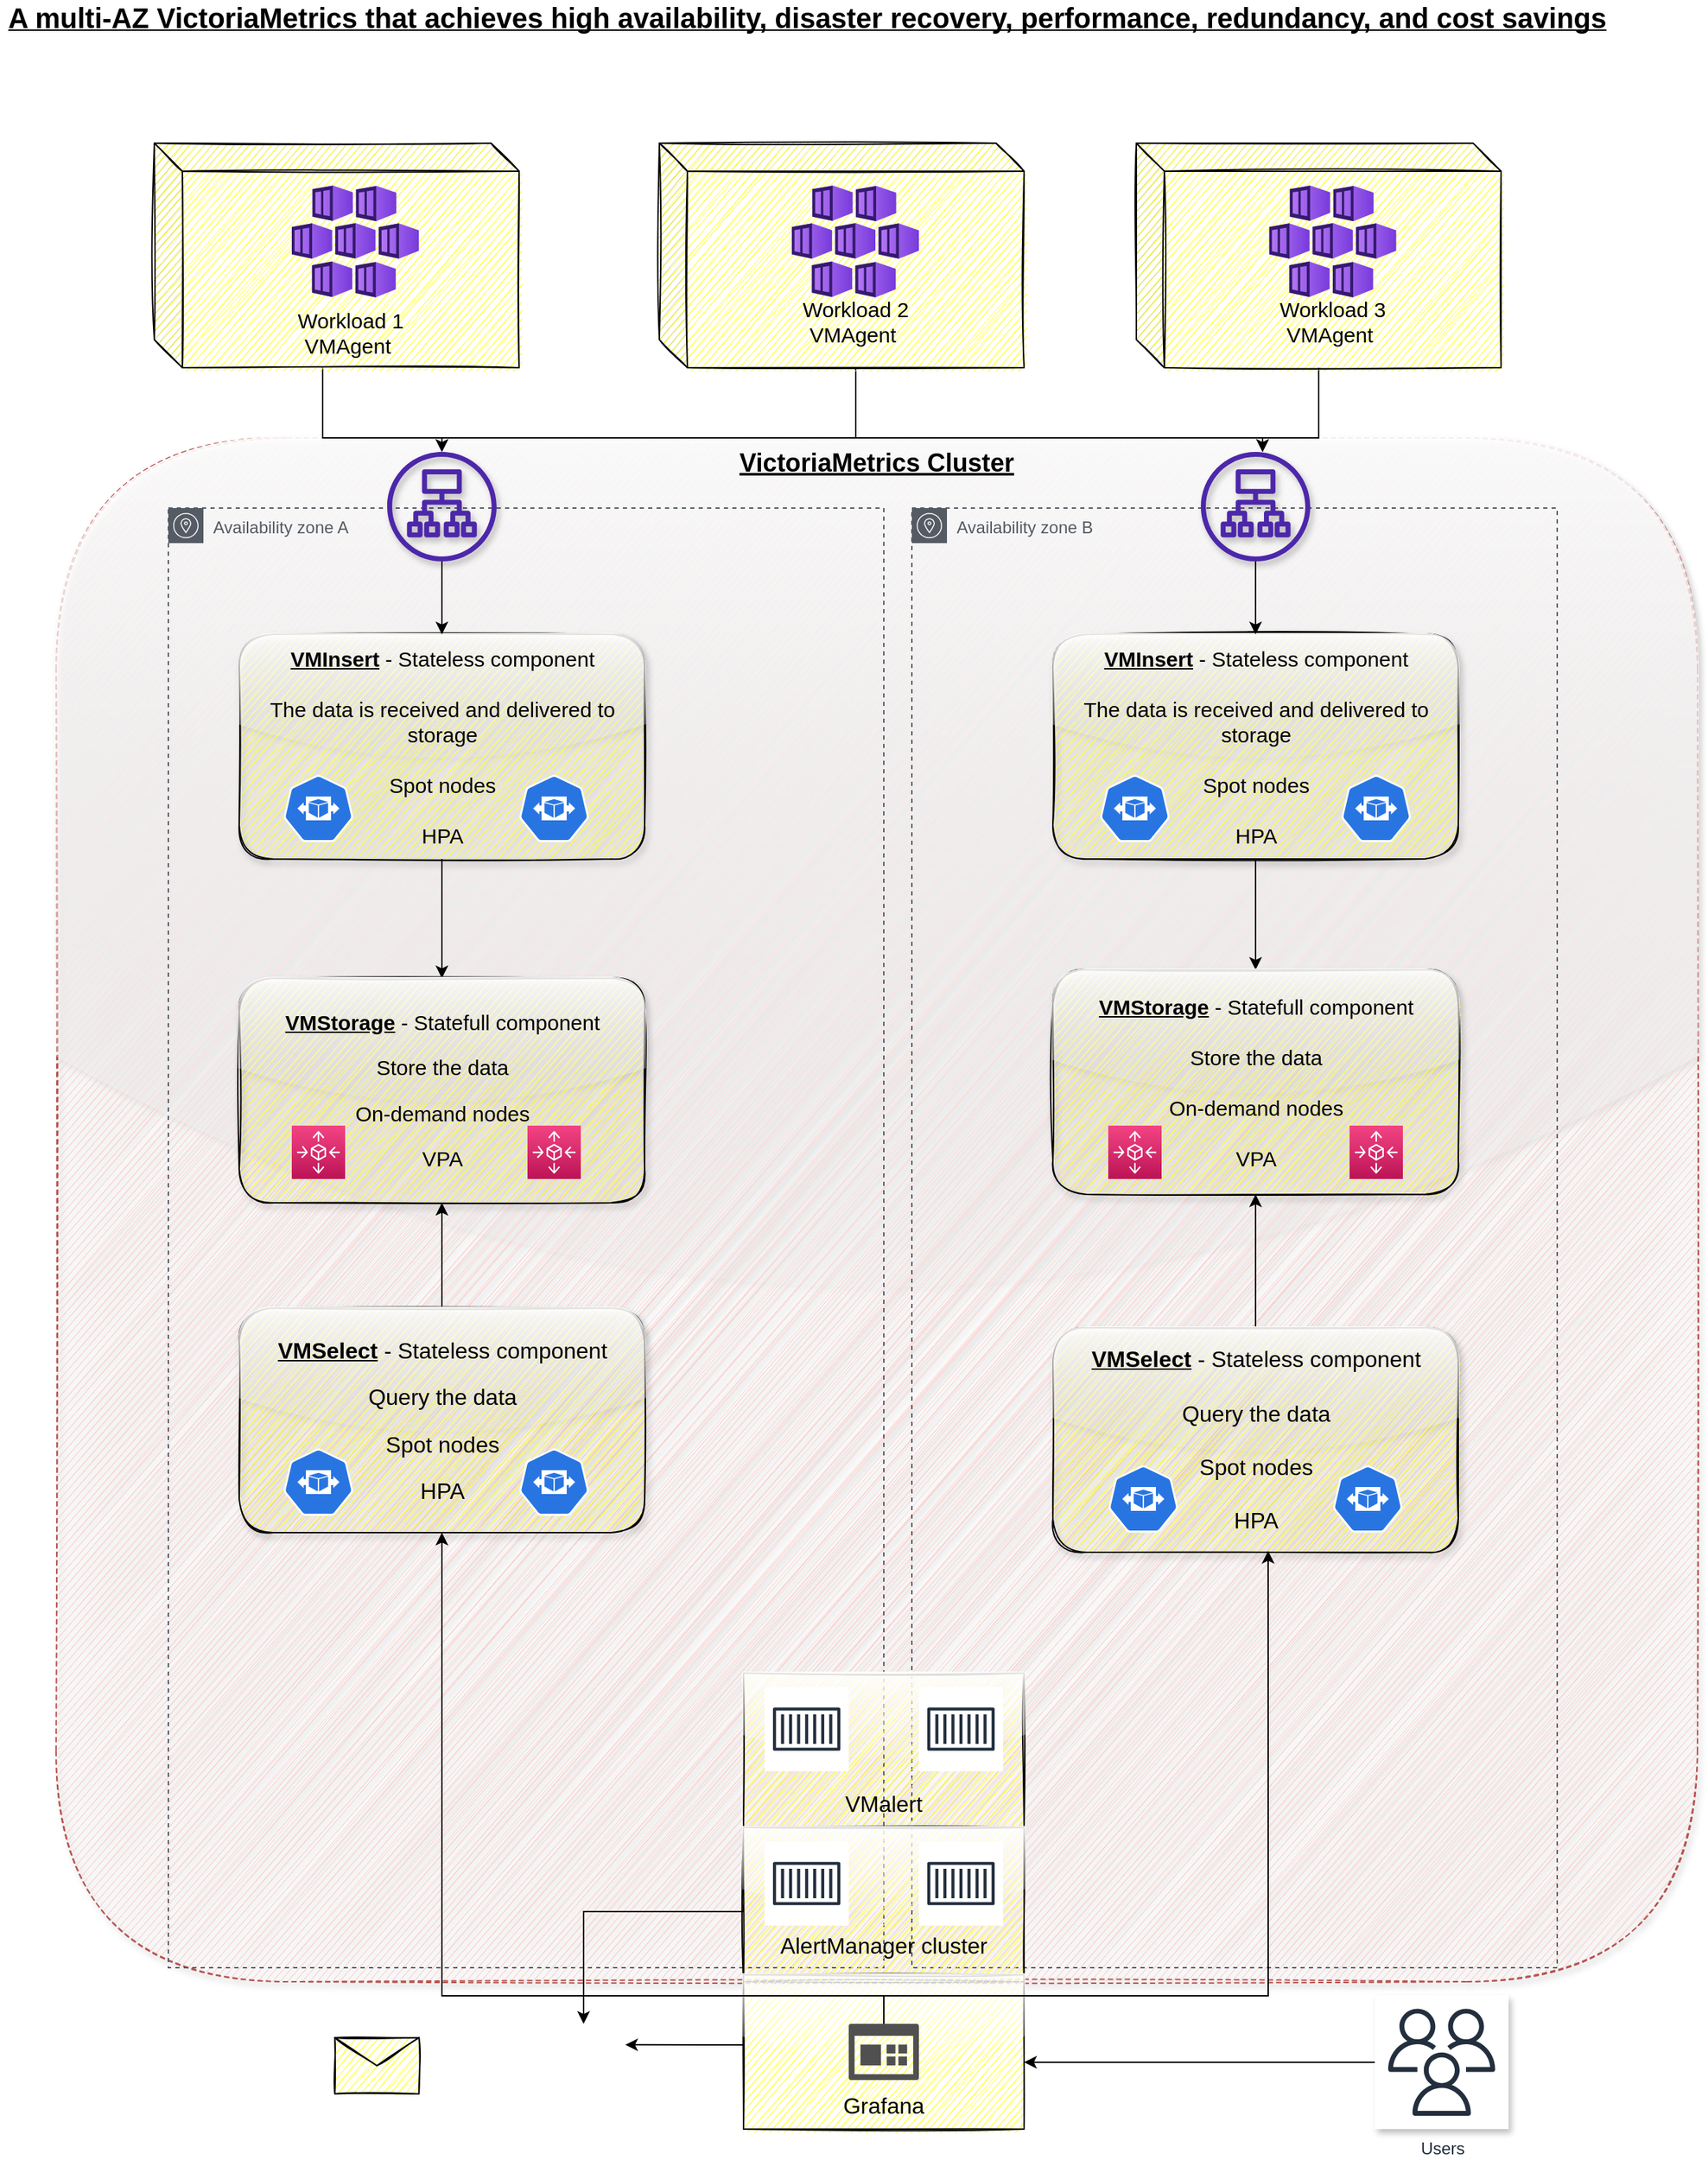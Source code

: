<mxfile version="20.0.4" type="github">
  <diagram id="mzm1uCLJ-yECZfceGPLK" name="Page-1">
    <mxGraphModel dx="1396" dy="1220" grid="1" gridSize="10" guides="1" tooltips="1" connect="1" arrows="1" fold="1" page="1" pageScale="1" pageWidth="850" pageHeight="1100" math="0" shadow="0">
      <root>
        <mxCell id="0" />
        <mxCell id="1" parent="0" />
        <mxCell id="jiQGPhbdGBWs-VhN8DHY-2" value="VictoriaMetrics Cluster" style="fillColor=#f8cecc;strokeColor=#b85450;dashed=1;verticalAlign=top;fontStyle=5;fontSize=18;labelBackgroundColor=none;labelBorderColor=none;shadow=1;sketch=1;glass=1;rounded=1;" parent="1" vertex="1">
          <mxGeometry x="100" y="410" width="1170" height="1100" as="geometry" />
        </mxCell>
        <mxCell id="jiQGPhbdGBWs-VhN8DHY-3" value="Availability zone A" style="sketch=0;outlineConnect=0;gradientColor=none;html=1;whiteSpace=wrap;fontSize=12;fontStyle=0;shape=mxgraph.aws4.group;grIcon=mxgraph.aws4.group_availability_zone;strokeColor=#545B64;fillColor=none;verticalAlign=top;align=left;spacingLeft=30;fontColor=#545B64;dashed=1;" parent="1" vertex="1">
          <mxGeometry x="180" y="460" width="510" height="1040" as="geometry" />
        </mxCell>
        <mxCell id="jiQGPhbdGBWs-VhN8DHY-4" value="Availability zone B" style="sketch=0;outlineConnect=0;gradientColor=none;html=1;whiteSpace=wrap;fontSize=12;fontStyle=0;shape=mxgraph.aws4.group;grIcon=mxgraph.aws4.group_availability_zone;strokeColor=#545B64;fillColor=none;verticalAlign=top;align=left;spacingLeft=30;fontColor=#545B64;dashed=1;" parent="1" vertex="1">
          <mxGeometry x="710" y="460" width="460" height="1040" as="geometry" />
        </mxCell>
        <mxCell id="N0ZJRrUyVGaD3YBeMTVf-1" value="&lt;span id=&quot;docs-internal-guid-602cd3f7-7fff-a77b-c48b-a0fe1a14de39&quot;&gt;&lt;span style=&quot;font-family: Arial; background-color: transparent; font-weight: 700; font-variant-numeric: normal; font-variant-east-asian: normal; text-decoration-line: underline; text-decoration-skip-ink: none; vertical-align: baseline;&quot;&gt;&lt;font style=&quot;font-size: 20px;&quot;&gt;A multi-AZ VictoriaMetrics that achieves high availability, disaster recovery, performance, redundancy, and cost savings&lt;/font&gt;&lt;/span&gt;&lt;/span&gt;" style="text;html=1;align=center;verticalAlign=middle;resizable=0;points=[];autosize=1;strokeColor=none;fillColor=none;" parent="1" vertex="1">
          <mxGeometry x="60" y="100" width="1150" height="20" as="geometry" />
        </mxCell>
        <mxCell id="N0ZJRrUyVGaD3YBeMTVf-71" style="edgeStyle=orthogonalEdgeStyle;rounded=0;orthogonalLoop=1;jettySize=auto;html=1;entryX=0.5;entryY=0;entryDx=0;entryDy=0;" parent="1" source="N0ZJRrUyVGaD3YBeMTVf-5" target="N0ZJRrUyVGaD3YBeMTVf-15" edge="1">
          <mxGeometry relative="1" as="geometry" />
        </mxCell>
        <mxCell id="N0ZJRrUyVGaD3YBeMTVf-5" value="&lt;font style=&quot;font-size: 15px;&quot;&gt;&lt;b&gt;&lt;u&gt;&lt;font style=&quot;font-size: 15px;&quot;&gt;VMInsert&lt;/font&gt;&lt;/u&gt;&lt;/b&gt; - Stateless component&lt;br&gt;&lt;br&gt;The data is received and delivered to storage&lt;br&gt;&lt;br&gt;Spot nodes&lt;br&gt;&lt;br&gt;HPA&lt;/font&gt;" style="whiteSpace=wrap;html=1;fillColor=#FFFF33;rounded=1;shadow=1;glass=1;sketch=1;" parent="1" vertex="1">
          <mxGeometry x="230.5" y="550" width="289" height="160" as="geometry" />
        </mxCell>
        <mxCell id="N0ZJRrUyVGaD3YBeMTVf-15" value="&lt;b style=&quot;font-size: 15px;&quot;&gt;&lt;u&gt;VMStorage&lt;/u&gt;&lt;/b&gt;&lt;span style=&quot;font-size: 15px;&quot;&gt;&amp;nbsp;- Statefull component&lt;/span&gt;&lt;br style=&quot;font-size: 15px;&quot;&gt;&lt;br style=&quot;font-size: 15px;&quot;&gt;&lt;span style=&quot;font-size: 15px;&quot;&gt;Store the data&lt;/span&gt;&lt;br style=&quot;font-size: 15px;&quot;&gt;&lt;br style=&quot;font-size: 15px;&quot;&gt;&lt;span style=&quot;font-size: 15px;&quot;&gt;On-demand nodes&lt;/span&gt;&lt;br style=&quot;font-size: 15px;&quot;&gt;&lt;br style=&quot;font-size: 15px;&quot;&gt;&lt;span style=&quot;font-size: 15px;&quot;&gt;VPA&lt;/span&gt;" style="whiteSpace=wrap;html=1;fillColor=#FFFF33;rounded=1;shadow=1;glass=1;sketch=1;" parent="1" vertex="1">
          <mxGeometry x="230.5" y="795" width="289" height="160" as="geometry" />
        </mxCell>
        <mxCell id="cjwLlfLuLaNwsC6X-Mmd-12" style="edgeStyle=orthogonalEdgeStyle;rounded=0;orthogonalLoop=1;jettySize=auto;html=1;entryX=0.5;entryY=1;entryDx=0;entryDy=0;" edge="1" parent="1" source="N0ZJRrUyVGaD3YBeMTVf-16" target="N0ZJRrUyVGaD3YBeMTVf-15">
          <mxGeometry relative="1" as="geometry" />
        </mxCell>
        <mxCell id="N0ZJRrUyVGaD3YBeMTVf-16" value="&lt;b style=&quot;font-size: 16px;&quot;&gt;&lt;u&gt;VMSelect&lt;/u&gt;&lt;/b&gt;&lt;span style=&quot;font-size: 16px;&quot;&gt;&amp;nbsp;- Stateless component&lt;/span&gt;&lt;br style=&quot;font-size: 16px;&quot;&gt;&lt;br style=&quot;font-size: 16px;&quot;&gt;&lt;span style=&quot;font-size: 16px;&quot;&gt;Query the data&lt;/span&gt;&lt;br style=&quot;font-size: 16px;&quot;&gt;&lt;br style=&quot;font-size: 16px;&quot;&gt;&lt;span style=&quot;font-size: 16px;&quot;&gt;Spot nodes&lt;/span&gt;&lt;br style=&quot;font-size: 16px;&quot;&gt;&lt;br style=&quot;font-size: 16px;&quot;&gt;&lt;span style=&quot;font-size: 16px;&quot;&gt;HPA&lt;/span&gt;" style="whiteSpace=wrap;html=1;fillColor=#FFFF33;rounded=1;shadow=1;glass=1;sketch=1;" parent="1" vertex="1">
          <mxGeometry x="230.5" y="1030" width="289" height="160" as="geometry" />
        </mxCell>
        <mxCell id="N0ZJRrUyVGaD3YBeMTVf-78" style="edgeStyle=orthogonalEdgeStyle;rounded=0;orthogonalLoop=1;jettySize=auto;html=1;entryX=0.5;entryY=0;entryDx=0;entryDy=0;" parent="1" source="N0ZJRrUyVGaD3YBeMTVf-17" target="N0ZJRrUyVGaD3YBeMTVf-20" edge="1">
          <mxGeometry relative="1" as="geometry" />
        </mxCell>
        <mxCell id="N0ZJRrUyVGaD3YBeMTVf-17" value="&lt;font style=&quot;font-size: 15px;&quot;&gt;&lt;b&gt;&lt;u&gt;&lt;font style=&quot;font-size: 15px;&quot;&gt;VMInsert&lt;/font&gt;&lt;/u&gt;&lt;/b&gt; - Stateless component&lt;br&gt;&lt;br&gt;The data is received and delivered to storage&lt;br&gt;&lt;br&gt;Spot nodes&lt;br&gt;&lt;br&gt;HPA&lt;/font&gt;" style="whiteSpace=wrap;html=1;fillColor=#FFFF33;rounded=1;shadow=1;glass=1;sketch=1;" parent="1" vertex="1">
          <mxGeometry x="810.5" y="550" width="289" height="160" as="geometry" />
        </mxCell>
        <mxCell id="N0ZJRrUyVGaD3YBeMTVf-20" value="&lt;font style=&quot;font-size: 15px;&quot;&gt;&lt;b&gt;&lt;u&gt;VMStorage&lt;/u&gt;&lt;/b&gt; - Statefull component&lt;br&gt;&lt;br&gt;Store the data&lt;br&gt;&lt;br&gt;On-demand nodes&lt;br&gt;&lt;br&gt;VPA&lt;/font&gt;" style="whiteSpace=wrap;html=1;fillColor=#FFFF33;rounded=1;shadow=1;glass=1;sketch=1;" parent="1" vertex="1">
          <mxGeometry x="810.5" y="789" width="289" height="160" as="geometry" />
        </mxCell>
        <mxCell id="cjwLlfLuLaNwsC6X-Mmd-11" value="" style="edgeStyle=orthogonalEdgeStyle;rounded=0;orthogonalLoop=1;jettySize=auto;html=1;" edge="1" parent="1" source="N0ZJRrUyVGaD3YBeMTVf-21" target="N0ZJRrUyVGaD3YBeMTVf-20">
          <mxGeometry relative="1" as="geometry" />
        </mxCell>
        <mxCell id="N0ZJRrUyVGaD3YBeMTVf-21" value="&lt;font style=&quot;font-size: 16px;&quot;&gt;&lt;b&gt;&lt;u&gt;VMSelect&lt;/u&gt;&lt;/b&gt; - Stateless component&lt;br&gt;&lt;br&gt;Query the data&lt;br&gt;&lt;br&gt;Spot nodes&lt;br&gt;&lt;br&gt;HPA&lt;/font&gt;" style="whiteSpace=wrap;html=1;fillColor=#FFFF33;rounded=1;shadow=1;glass=1;sketch=1;" parent="1" vertex="1">
          <mxGeometry x="810.5" y="1044" width="289" height="160" as="geometry" />
        </mxCell>
        <mxCell id="N0ZJRrUyVGaD3YBeMTVf-101" style="edgeStyle=orthogonalEdgeStyle;rounded=0;orthogonalLoop=1;jettySize=auto;html=1;fontSize=15;" parent="1" source="N0ZJRrUyVGaD3YBeMTVf-22" target="N0ZJRrUyVGaD3YBeMTVf-88" edge="1">
          <mxGeometry relative="1" as="geometry">
            <Array as="points">
              <mxPoint x="910" y="1567" />
              <mxPoint x="910" y="1567" />
            </Array>
          </mxGeometry>
        </mxCell>
        <mxCell id="N0ZJRrUyVGaD3YBeMTVf-22" value="Users" style="sketch=0;outlineConnect=0;fontColor=#232F3E;gradientColor=none;strokeColor=#232F3E;fillColor=#ffffff;dashed=0;verticalLabelPosition=bottom;verticalAlign=top;align=center;html=1;fontSize=12;fontStyle=0;aspect=fixed;shape=mxgraph.aws4.resourceIcon;resIcon=mxgraph.aws4.users;rounded=1;shadow=1;glass=1;" parent="1" vertex="1">
          <mxGeometry x="1040" y="1519.66" width="95.34" height="95.34" as="geometry" />
        </mxCell>
        <mxCell id="N0ZJRrUyVGaD3YBeMTVf-77" style="edgeStyle=orthogonalEdgeStyle;rounded=0;orthogonalLoop=1;jettySize=auto;html=1;" parent="1" source="N0ZJRrUyVGaD3YBeMTVf-23" target="N0ZJRrUyVGaD3YBeMTVf-17" edge="1">
          <mxGeometry relative="1" as="geometry" />
        </mxCell>
        <mxCell id="N0ZJRrUyVGaD3YBeMTVf-23" value="" style="sketch=0;outlineConnect=0;fontColor=#232F3E;gradientColor=none;fillColor=#4D27AA;strokeColor=none;dashed=0;verticalLabelPosition=bottom;verticalAlign=top;align=center;html=1;fontSize=12;fontStyle=0;aspect=fixed;pointerEvents=1;shape=mxgraph.aws4.application_load_balancer;rounded=1;shadow=1;glass=1;" parent="1" vertex="1">
          <mxGeometry x="916" y="420" width="78" height="78" as="geometry" />
        </mxCell>
        <mxCell id="N0ZJRrUyVGaD3YBeMTVf-70" style="edgeStyle=orthogonalEdgeStyle;rounded=0;orthogonalLoop=1;jettySize=auto;html=1;" parent="1" source="N0ZJRrUyVGaD3YBeMTVf-24" target="N0ZJRrUyVGaD3YBeMTVf-5" edge="1">
          <mxGeometry relative="1" as="geometry" />
        </mxCell>
        <mxCell id="N0ZJRrUyVGaD3YBeMTVf-24" value="" style="sketch=0;outlineConnect=0;fontColor=#232F3E;gradientColor=none;fillColor=#4D27AA;strokeColor=none;dashed=0;verticalLabelPosition=bottom;verticalAlign=top;align=center;html=1;fontSize=12;fontStyle=0;aspect=fixed;pointerEvents=1;shape=mxgraph.aws4.application_load_balancer;rounded=1;shadow=1;glass=1;" parent="1" vertex="1">
          <mxGeometry x="336" y="420" width="78" height="78" as="geometry" />
        </mxCell>
        <mxCell id="N0ZJRrUyVGaD3YBeMTVf-31" value="" style="sketch=0;html=1;dashed=0;whitespace=wrap;fillColor=#2875E2;strokeColor=#ffffff;points=[[0.005,0.63,0],[0.1,0.2,0],[0.9,0.2,0],[0.5,0,0],[0.995,0.63,0],[0.72,0.99,0],[0.5,1,0],[0.28,0.99,0]];shape=mxgraph.kubernetes.icon;prIcon=hpa;rounded=1;shadow=0;glass=1;" parent="1" vertex="1">
          <mxGeometry x="430" y="650" width="50" height="48" as="geometry" />
        </mxCell>
        <mxCell id="N0ZJRrUyVGaD3YBeMTVf-32" value="" style="sketch=0;html=1;dashed=0;whitespace=wrap;fillColor=#2875E2;strokeColor=#ffffff;points=[[0.005,0.63,0],[0.1,0.2,0],[0.9,0.2,0],[0.5,0,0],[0.995,0.63,0],[0.72,0.99,0],[0.5,1,0],[0.28,0.99,0]];shape=mxgraph.kubernetes.icon;prIcon=hpa;rounded=1;shadow=0;glass=1;" parent="1" vertex="1">
          <mxGeometry x="262" y="650" width="50" height="48" as="geometry" />
        </mxCell>
        <mxCell id="N0ZJRrUyVGaD3YBeMTVf-33" value="" style="sketch=0;html=1;dashed=0;whitespace=wrap;fillColor=#2875E2;strokeColor=#ffffff;points=[[0.005,0.63,0],[0.1,0.2,0],[0.9,0.2,0],[0.5,0,0],[0.995,0.63,0],[0.72,0.99,0],[0.5,1,0],[0.28,0.99,0]];shape=mxgraph.kubernetes.icon;prIcon=hpa;rounded=1;shadow=0;glass=1;" parent="1" vertex="1">
          <mxGeometry x="1016" y="650" width="50" height="48" as="geometry" />
        </mxCell>
        <mxCell id="N0ZJRrUyVGaD3YBeMTVf-34" value="" style="sketch=0;html=1;dashed=0;whitespace=wrap;fillColor=#2875E2;strokeColor=#ffffff;points=[[0.005,0.63,0],[0.1,0.2,0],[0.9,0.2,0],[0.5,0,0],[0.995,0.63,0],[0.72,0.99,0],[0.5,1,0],[0.28,0.99,0]];shape=mxgraph.kubernetes.icon;prIcon=hpa;rounded=1;shadow=0;glass=1;" parent="1" vertex="1">
          <mxGeometry x="844" y="650" width="50" height="48" as="geometry" />
        </mxCell>
        <mxCell id="N0ZJRrUyVGaD3YBeMTVf-39" value="" style="sketch=0;html=1;dashed=0;whitespace=wrap;fillColor=#2875E2;strokeColor=#ffffff;points=[[0.005,0.63,0],[0.1,0.2,0],[0.9,0.2,0],[0.5,0,0],[0.995,0.63,0],[0.72,0.99,0],[0.5,1,0],[0.28,0.99,0]];shape=mxgraph.kubernetes.icon;prIcon=hpa;rounded=1;shadow=0;glass=1;" parent="1" vertex="1">
          <mxGeometry x="430" y="1130" width="50" height="48" as="geometry" />
        </mxCell>
        <mxCell id="N0ZJRrUyVGaD3YBeMTVf-40" value="" style="sketch=0;html=1;dashed=0;whitespace=wrap;fillColor=#2875E2;strokeColor=#ffffff;points=[[0.005,0.63,0],[0.1,0.2,0],[0.9,0.2,0],[0.5,0,0],[0.995,0.63,0],[0.72,0.99,0],[0.5,1,0],[0.28,0.99,0]];shape=mxgraph.kubernetes.icon;prIcon=hpa;rounded=1;shadow=0;glass=1;" parent="1" vertex="1">
          <mxGeometry x="262" y="1130" width="50" height="48" as="geometry" />
        </mxCell>
        <mxCell id="N0ZJRrUyVGaD3YBeMTVf-43" value="" style="sketch=0;html=1;dashed=0;whitespace=wrap;fillColor=#2875E2;strokeColor=#ffffff;points=[[0.005,0.63,0],[0.1,0.2,0],[0.9,0.2,0],[0.5,0,0],[0.995,0.63,0],[0.72,0.99,0],[0.5,1,0],[0.28,0.99,0]];shape=mxgraph.kubernetes.icon;prIcon=hpa;rounded=1;shadow=0;glass=1;" parent="1" vertex="1">
          <mxGeometry x="1010" y="1142" width="50" height="48" as="geometry" />
        </mxCell>
        <mxCell id="N0ZJRrUyVGaD3YBeMTVf-44" value="" style="sketch=0;html=1;dashed=0;whitespace=wrap;fillColor=#2875E2;strokeColor=#ffffff;points=[[0.005,0.63,0],[0.1,0.2,0],[0.9,0.2,0],[0.5,0,0],[0.995,0.63,0],[0.72,0.99,0],[0.5,1,0],[0.28,0.99,0]];shape=mxgraph.kubernetes.icon;prIcon=hpa;rounded=1;shadow=0;glass=1;" parent="1" vertex="1">
          <mxGeometry x="850" y="1142" width="50" height="48" as="geometry" />
        </mxCell>
        <mxCell id="N0ZJRrUyVGaD3YBeMTVf-45" value="" style="sketch=0;points=[[0,0,0],[0.25,0,0],[0.5,0,0],[0.75,0,0],[1,0,0],[0,1,0],[0.25,1,0],[0.5,1,0],[0.75,1,0],[1,1,0],[0,0.25,0],[0,0.5,0],[0,0.75,0],[1,0.25,0],[1,0.5,0],[1,0.75,0]];points=[[0,0,0],[0.25,0,0],[0.5,0,0],[0.75,0,0],[1,0,0],[0,1,0],[0.25,1,0],[0.5,1,0],[0.75,1,0],[1,1,0],[0,0.25,0],[0,0.5,0],[0,0.75,0],[1,0.25,0],[1,0.5,0],[1,0.75,0]];outlineConnect=0;fontColor=#232F3E;gradientColor=#F34482;gradientDirection=north;fillColor=#BC1356;strokeColor=#ffffff;dashed=0;verticalLabelPosition=bottom;verticalAlign=top;align=center;html=1;fontSize=12;fontStyle=0;aspect=fixed;shape=mxgraph.aws4.resourceIcon;resIcon=mxgraph.aws4.autoscaling;rounded=1;shadow=0;glass=1;" parent="1" vertex="1">
          <mxGeometry x="268" y="900" width="38" height="38" as="geometry" />
        </mxCell>
        <mxCell id="N0ZJRrUyVGaD3YBeMTVf-46" value="" style="sketch=0;points=[[0,0,0],[0.25,0,0],[0.5,0,0],[0.75,0,0],[1,0,0],[0,1,0],[0.25,1,0],[0.5,1,0],[0.75,1,0],[1,1,0],[0,0.25,0],[0,0.5,0],[0,0.75,0],[1,0.25,0],[1,0.5,0],[1,0.75,0]];points=[[0,0,0],[0.25,0,0],[0.5,0,0],[0.75,0,0],[1,0,0],[0,1,0],[0.25,1,0],[0.5,1,0],[0.75,1,0],[1,1,0],[0,0.25,0],[0,0.5,0],[0,0.75,0],[1,0.25,0],[1,0.5,0],[1,0.75,0]];outlineConnect=0;fontColor=#232F3E;gradientColor=#F34482;gradientDirection=north;fillColor=#BC1356;strokeColor=#ffffff;dashed=0;verticalLabelPosition=bottom;verticalAlign=top;align=center;html=1;fontSize=12;fontStyle=0;aspect=fixed;shape=mxgraph.aws4.resourceIcon;resIcon=mxgraph.aws4.autoscaling;rounded=1;shadow=0;glass=1;" parent="1" vertex="1">
          <mxGeometry x="436" y="900" width="38" height="38" as="geometry" />
        </mxCell>
        <mxCell id="N0ZJRrUyVGaD3YBeMTVf-48" value="" style="sketch=0;points=[[0,0,0],[0.25,0,0],[0.5,0,0],[0.75,0,0],[1,0,0],[0,1,0],[0.25,1,0],[0.5,1,0],[0.75,1,0],[1,1,0],[0,0.25,0],[0,0.5,0],[0,0.75,0],[1,0.25,0],[1,0.5,0],[1,0.75,0]];points=[[0,0,0],[0.25,0,0],[0.5,0,0],[0.75,0,0],[1,0,0],[0,1,0],[0.25,1,0],[0.5,1,0],[0.75,1,0],[1,1,0],[0,0.25,0],[0,0.5,0],[0,0.75,0],[1,0.25,0],[1,0.5,0],[1,0.75,0]];outlineConnect=0;fontColor=#232F3E;gradientColor=#F34482;gradientDirection=north;fillColor=#BC1356;strokeColor=#ffffff;dashed=0;verticalLabelPosition=bottom;verticalAlign=top;align=center;html=1;fontSize=12;fontStyle=0;aspect=fixed;shape=mxgraph.aws4.resourceIcon;resIcon=mxgraph.aws4.autoscaling;rounded=1;shadow=0;glass=1;" parent="1" vertex="1">
          <mxGeometry x="850" y="900" width="38" height="38" as="geometry" />
        </mxCell>
        <mxCell id="N0ZJRrUyVGaD3YBeMTVf-49" value="" style="sketch=0;points=[[0,0,0],[0.25,0,0],[0.5,0,0],[0.75,0,0],[1,0,0],[0,1,0],[0.25,1,0],[0.5,1,0],[0.75,1,0],[1,1,0],[0,0.25,0],[0,0.5,0],[0,0.75,0],[1,0.25,0],[1,0.5,0],[1,0.75,0]];points=[[0,0,0],[0.25,0,0],[0.5,0,0],[0.75,0,0],[1,0,0],[0,1,0],[0.25,1,0],[0.5,1,0],[0.75,1,0],[1,1,0],[0,0.25,0],[0,0.5,0],[0,0.75,0],[1,0.25,0],[1,0.5,0],[1,0.75,0]];outlineConnect=0;fontColor=#232F3E;gradientColor=#F34482;gradientDirection=north;fillColor=#BC1356;strokeColor=#ffffff;dashed=0;verticalLabelPosition=bottom;verticalAlign=top;align=center;html=1;fontSize=12;fontStyle=0;aspect=fixed;shape=mxgraph.aws4.resourceIcon;resIcon=mxgraph.aws4.autoscaling;rounded=1;shadow=0;glass=1;" parent="1" vertex="1">
          <mxGeometry x="1022" y="900" width="38" height="38" as="geometry" />
        </mxCell>
        <mxCell id="N0ZJRrUyVGaD3YBeMTVf-69" style="edgeStyle=orthogonalEdgeStyle;rounded=0;orthogonalLoop=1;jettySize=auto;html=1;" parent="1" source="N0ZJRrUyVGaD3YBeMTVf-50" target="N0ZJRrUyVGaD3YBeMTVf-24" edge="1">
          <mxGeometry relative="1" as="geometry">
            <Array as="points">
              <mxPoint x="290" y="410" />
              <mxPoint x="375" y="410" />
            </Array>
          </mxGeometry>
        </mxCell>
        <mxCell id="N0ZJRrUyVGaD3YBeMTVf-50" value="&lt;font style=&quot;font-size: 15px;&quot;&gt;&lt;br&gt;&lt;br&gt;&lt;br&gt;&lt;br&gt;&lt;br&gt;Workload 1&lt;br&gt;VMAgent&amp;nbsp;&lt;/font&gt;" style="shape=cube;whiteSpace=wrap;html=1;boundedLbl=1;backgroundOutline=1;darkOpacity=0.05;darkOpacity2=0.1;rounded=1;shadow=0;glass=1;sketch=1;fillColor=#FFFF33;" parent="1" vertex="1">
          <mxGeometry x="170" y="200" width="260" height="160" as="geometry" />
        </mxCell>
        <mxCell id="N0ZJRrUyVGaD3YBeMTVf-55" value="" style="aspect=fixed;html=1;points=[];align=center;image;fontSize=12;image=img/lib/azure2/containers/Kubernetes_Services.svg;rounded=1;shadow=0;glass=1;sketch=1;fillColor=#FFFF33;" parent="1" vertex="1">
          <mxGeometry x="268.0" y="230" width="90.67" height="80" as="geometry" />
        </mxCell>
        <mxCell id="N0ZJRrUyVGaD3YBeMTVf-65" style="edgeStyle=orthogonalEdgeStyle;rounded=0;orthogonalLoop=1;jettySize=auto;html=1;" parent="1" source="N0ZJRrUyVGaD3YBeMTVf-56" target="N0ZJRrUyVGaD3YBeMTVf-23" edge="1">
          <mxGeometry relative="1" as="geometry">
            <Array as="points">
              <mxPoint x="670" y="410" />
              <mxPoint x="960" y="410" />
            </Array>
          </mxGeometry>
        </mxCell>
        <mxCell id="N0ZJRrUyVGaD3YBeMTVf-67" style="edgeStyle=orthogonalEdgeStyle;rounded=0;orthogonalLoop=1;jettySize=auto;html=1;" parent="1" source="N0ZJRrUyVGaD3YBeMTVf-56" target="N0ZJRrUyVGaD3YBeMTVf-24" edge="1">
          <mxGeometry relative="1" as="geometry">
            <Array as="points">
              <mxPoint x="670" y="410" />
              <mxPoint x="375" y="410" />
            </Array>
          </mxGeometry>
        </mxCell>
        <mxCell id="N0ZJRrUyVGaD3YBeMTVf-56" value="&lt;br style=&quot;font-size: 15px;&quot;&gt;&lt;br style=&quot;font-size: 15px;&quot;&gt;&lt;br style=&quot;font-size: 15px;&quot;&gt;&lt;br style=&quot;font-size: 15px;&quot;&gt;&lt;span style=&quot;font-size: 15px;&quot;&gt;&lt;br&gt;Workload 2&lt;/span&gt;&lt;br style=&quot;font-size: 15px;&quot;&gt;&lt;span style=&quot;font-size: 15px;&quot;&gt;VMAgent&amp;nbsp;&lt;/span&gt;" style="shape=cube;whiteSpace=wrap;html=1;boundedLbl=1;backgroundOutline=1;darkOpacity=0.05;darkOpacity2=0.1;rounded=1;shadow=0;glass=1;sketch=1;fillColor=#FFFF33;" parent="1" vertex="1">
          <mxGeometry x="530" y="200" width="260" height="160" as="geometry" />
        </mxCell>
        <mxCell id="N0ZJRrUyVGaD3YBeMTVf-68" style="edgeStyle=orthogonalEdgeStyle;rounded=0;orthogonalLoop=1;jettySize=auto;html=1;" parent="1" source="N0ZJRrUyVGaD3YBeMTVf-57" target="N0ZJRrUyVGaD3YBeMTVf-23" edge="1">
          <mxGeometry relative="1" as="geometry">
            <Array as="points">
              <mxPoint x="1000" y="410" />
              <mxPoint x="960" y="410" />
            </Array>
          </mxGeometry>
        </mxCell>
        <mxCell id="N0ZJRrUyVGaD3YBeMTVf-57" value="&lt;br style=&quot;font-size: 15px;&quot;&gt;&lt;br style=&quot;font-size: 15px;&quot;&gt;&lt;br style=&quot;font-size: 15px;&quot;&gt;&lt;br style=&quot;font-size: 15px;&quot;&gt;&lt;span style=&quot;font-size: 15px;&quot;&gt;&lt;br&gt;Workload 3&lt;/span&gt;&lt;br style=&quot;font-size: 15px;&quot;&gt;&lt;span style=&quot;font-size: 15px;&quot;&gt;VMAgent&amp;nbsp;&lt;/span&gt;" style="shape=cube;whiteSpace=wrap;html=1;boundedLbl=1;backgroundOutline=1;darkOpacity=0.05;darkOpacity2=0.1;rounded=1;shadow=0;glass=1;sketch=1;fillColor=#FFFF33;" parent="1" vertex="1">
          <mxGeometry x="870" y="200" width="260" height="160" as="geometry" />
        </mxCell>
        <mxCell id="N0ZJRrUyVGaD3YBeMTVf-58" value="" style="aspect=fixed;html=1;points=[];align=center;image;fontSize=12;image=img/lib/azure2/containers/Kubernetes_Services.svg;rounded=1;shadow=0;glass=1;sketch=1;fillColor=#FFFF33;" parent="1" vertex="1">
          <mxGeometry x="624.33" y="230" width="90.67" height="80" as="geometry" />
        </mxCell>
        <mxCell id="N0ZJRrUyVGaD3YBeMTVf-59" value="" style="aspect=fixed;html=1;points=[];align=center;image;fontSize=12;image=img/lib/azure2/containers/Kubernetes_Services.svg;rounded=1;shadow=0;glass=1;sketch=1;fillColor=#FFFF33;" parent="1" vertex="1">
          <mxGeometry x="964.67" y="230" width="90.67" height="80" as="geometry" />
        </mxCell>
        <mxCell id="N0ZJRrUyVGaD3YBeMTVf-83" value="&lt;font style=&quot;font-size: 16px;&quot;&gt;&lt;br&gt;&lt;br&gt;&lt;br&gt;&lt;br&gt;&lt;font style=&quot;font-size: 16px;&quot;&gt;VMalert&lt;/font&gt;&lt;/font&gt;" style="rounded=0;whiteSpace=wrap;html=1;shadow=0;glass=1;sketch=1;fillColor=#FFFF33;" parent="1" vertex="1">
          <mxGeometry x="590" y="1290" width="200" height="110" as="geometry" />
        </mxCell>
        <mxCell id="DHzvIwVwlgd688R1WtUd-1" style="edgeStyle=orthogonalEdgeStyle;rounded=0;orthogonalLoop=1;jettySize=auto;html=1;exitX=0;exitY=0.5;exitDx=0;exitDy=0;fontSize=16;" parent="1" source="N0ZJRrUyVGaD3YBeMTVf-87" target="N0ZJRrUyVGaD3YBeMTVf-110" edge="1">
          <mxGeometry relative="1" as="geometry">
            <Array as="points">
              <mxPoint x="590" y="1460" />
              <mxPoint x="476" y="1460" />
            </Array>
          </mxGeometry>
        </mxCell>
        <mxCell id="N0ZJRrUyVGaD3YBeMTVf-87" value="&lt;font style=&quot;font-size: 16px;&quot;&gt;&lt;br&gt;&lt;br&gt;&lt;br&gt;AlertManager cluster&lt;/font&gt;" style="rounded=0;whiteSpace=wrap;html=1;shadow=0;glass=1;sketch=1;fillColor=#FFFF33;" parent="1" vertex="1">
          <mxGeometry x="590" y="1400" width="200" height="110" as="geometry" />
        </mxCell>
        <mxCell id="cjwLlfLuLaNwsC6X-Mmd-4" style="edgeStyle=orthogonalEdgeStyle;rounded=0;orthogonalLoop=1;jettySize=auto;html=1;entryX=1;entryY=0.25;entryDx=0;entryDy=0;" edge="1" parent="1" source="N0ZJRrUyVGaD3YBeMTVf-88" target="N0ZJRrUyVGaD3YBeMTVf-110">
          <mxGeometry relative="1" as="geometry">
            <Array as="points">
              <mxPoint x="570" y="1555" />
              <mxPoint x="570" y="1555" />
            </Array>
          </mxGeometry>
        </mxCell>
        <mxCell id="N0ZJRrUyVGaD3YBeMTVf-88" value="&lt;font style=&quot;font-size: 16px;&quot;&gt;&lt;br&gt;&lt;br&gt;&lt;br&gt;&lt;br&gt;Grafana&lt;/font&gt;" style="rounded=0;whiteSpace=wrap;html=1;shadow=0;glass=1;sketch=1;fillColor=#FFFF33;" parent="1" vertex="1">
          <mxGeometry x="590" y="1505" width="200" height="110" as="geometry" />
        </mxCell>
        <mxCell id="N0ZJRrUyVGaD3YBeMTVf-92" value="" style="sketch=0;outlineConnect=0;fontColor=#232F3E;gradientColor=none;strokeColor=#232F3E;fillColor=#ffffff;dashed=0;verticalLabelPosition=bottom;verticalAlign=top;align=center;html=1;fontSize=12;fontStyle=0;aspect=fixed;shape=mxgraph.aws4.resourceIcon;resIcon=mxgraph.aws4.container_1;rounded=1;shadow=0;glass=1;" parent="1" vertex="1">
          <mxGeometry x="605" y="1300" width="60" height="60" as="geometry" />
        </mxCell>
        <mxCell id="N0ZJRrUyVGaD3YBeMTVf-93" value="" style="sketch=0;outlineConnect=0;fontColor=#232F3E;gradientColor=none;strokeColor=#232F3E;fillColor=#ffffff;dashed=0;verticalLabelPosition=bottom;verticalAlign=top;align=center;html=1;fontSize=12;fontStyle=0;aspect=fixed;shape=mxgraph.aws4.resourceIcon;resIcon=mxgraph.aws4.container_1;rounded=1;shadow=0;glass=1;" parent="1" vertex="1">
          <mxGeometry x="715" y="1300" width="60" height="60" as="geometry" />
        </mxCell>
        <mxCell id="N0ZJRrUyVGaD3YBeMTVf-94" value="" style="sketch=0;outlineConnect=0;fontColor=#232F3E;gradientColor=none;strokeColor=#232F3E;fillColor=#ffffff;dashed=0;verticalLabelPosition=bottom;verticalAlign=top;align=center;html=1;fontSize=12;fontStyle=0;aspect=fixed;shape=mxgraph.aws4.resourceIcon;resIcon=mxgraph.aws4.container_1;rounded=1;shadow=0;glass=1;" parent="1" vertex="1">
          <mxGeometry x="605" y="1410" width="60" height="60" as="geometry" />
        </mxCell>
        <mxCell id="N0ZJRrUyVGaD3YBeMTVf-95" value="" style="sketch=0;outlineConnect=0;fontColor=#232F3E;gradientColor=none;strokeColor=#232F3E;fillColor=#ffffff;dashed=0;verticalLabelPosition=bottom;verticalAlign=top;align=center;html=1;fontSize=12;fontStyle=0;aspect=fixed;shape=mxgraph.aws4.resourceIcon;resIcon=mxgraph.aws4.container_1;rounded=1;shadow=0;glass=1;" parent="1" vertex="1">
          <mxGeometry x="715" y="1410" width="60" height="60" as="geometry" />
        </mxCell>
        <mxCell id="cjwLlfLuLaNwsC6X-Mmd-5" style="edgeStyle=orthogonalEdgeStyle;rounded=0;orthogonalLoop=1;jettySize=auto;html=1;entryX=0.531;entryY=0.994;entryDx=0;entryDy=0;entryPerimeter=0;" edge="1" parent="1" source="N0ZJRrUyVGaD3YBeMTVf-100" target="N0ZJRrUyVGaD3YBeMTVf-21">
          <mxGeometry relative="1" as="geometry">
            <Array as="points">
              <mxPoint x="690" y="1520" />
              <mxPoint x="964" y="1520" />
            </Array>
          </mxGeometry>
        </mxCell>
        <mxCell id="cjwLlfLuLaNwsC6X-Mmd-6" style="edgeStyle=orthogonalEdgeStyle;rounded=0;orthogonalLoop=1;jettySize=auto;html=1;exitX=0.5;exitY=0;exitDx=0;exitDy=0;exitPerimeter=0;" edge="1" parent="1" source="N0ZJRrUyVGaD3YBeMTVf-100" target="N0ZJRrUyVGaD3YBeMTVf-16">
          <mxGeometry relative="1" as="geometry">
            <Array as="points">
              <mxPoint x="690" y="1520" />
              <mxPoint x="375" y="1520" />
            </Array>
          </mxGeometry>
        </mxCell>
        <mxCell id="N0ZJRrUyVGaD3YBeMTVf-100" value="" style="sketch=0;pointerEvents=1;shadow=0;dashed=0;html=1;strokeColor=none;labelPosition=center;verticalLabelPosition=bottom;verticalAlign=top;align=center;fillColor=#505050;shape=mxgraph.mscae.intune.dashboard;rounded=1;glass=1;fontSize=15;" parent="1" vertex="1">
          <mxGeometry x="665" y="1540" width="50" height="40" as="geometry" />
        </mxCell>
        <mxCell id="N0ZJRrUyVGaD3YBeMTVf-110" value="" style="shape=image;html=1;verticalAlign=top;verticalLabelPosition=bottom;labelBackgroundColor=#ffffff;imageAspect=0;aspect=fixed;image=https://cdn2.iconfinder.com/data/icons/social-media-2285/512/1_Slack_colored_svg-128.png;rounded=1;shadow=0;glass=1;sketch=1;fontSize=15;fillColor=#FFFF33;" parent="1" vertex="1">
          <mxGeometry x="446.01" y="1540" width="59.67" height="59.67" as="geometry" />
        </mxCell>
        <mxCell id="N0ZJRrUyVGaD3YBeMTVf-112" value="" style="shape=image;html=1;verticalAlign=top;verticalLabelPosition=bottom;labelBackgroundColor=#ffffff;imageAspect=0;aspect=fixed;image=https://cdn2.iconfinder.com/data/icons/80-s-stuffs-outline/92/Asset_9-128.png;rounded=1;shadow=0;glass=1;sketch=1;fontSize=16;fillColor=#FFFF33;" parent="1" vertex="1">
          <mxGeometry x="358.67" y="1516.33" width="87.34" height="87.34" as="geometry" />
        </mxCell>
        <mxCell id="N0ZJRrUyVGaD3YBeMTVf-113" value="" style="shape=message;html=1;whiteSpace=wrap;html=1;outlineConnect=0;rounded=1;shadow=0;glass=1;sketch=1;fontSize=16;fillColor=#FFFF33;" parent="1" vertex="1">
          <mxGeometry x="298.67" y="1549.83" width="60" height="40" as="geometry" />
        </mxCell>
      </root>
    </mxGraphModel>
  </diagram>
</mxfile>
